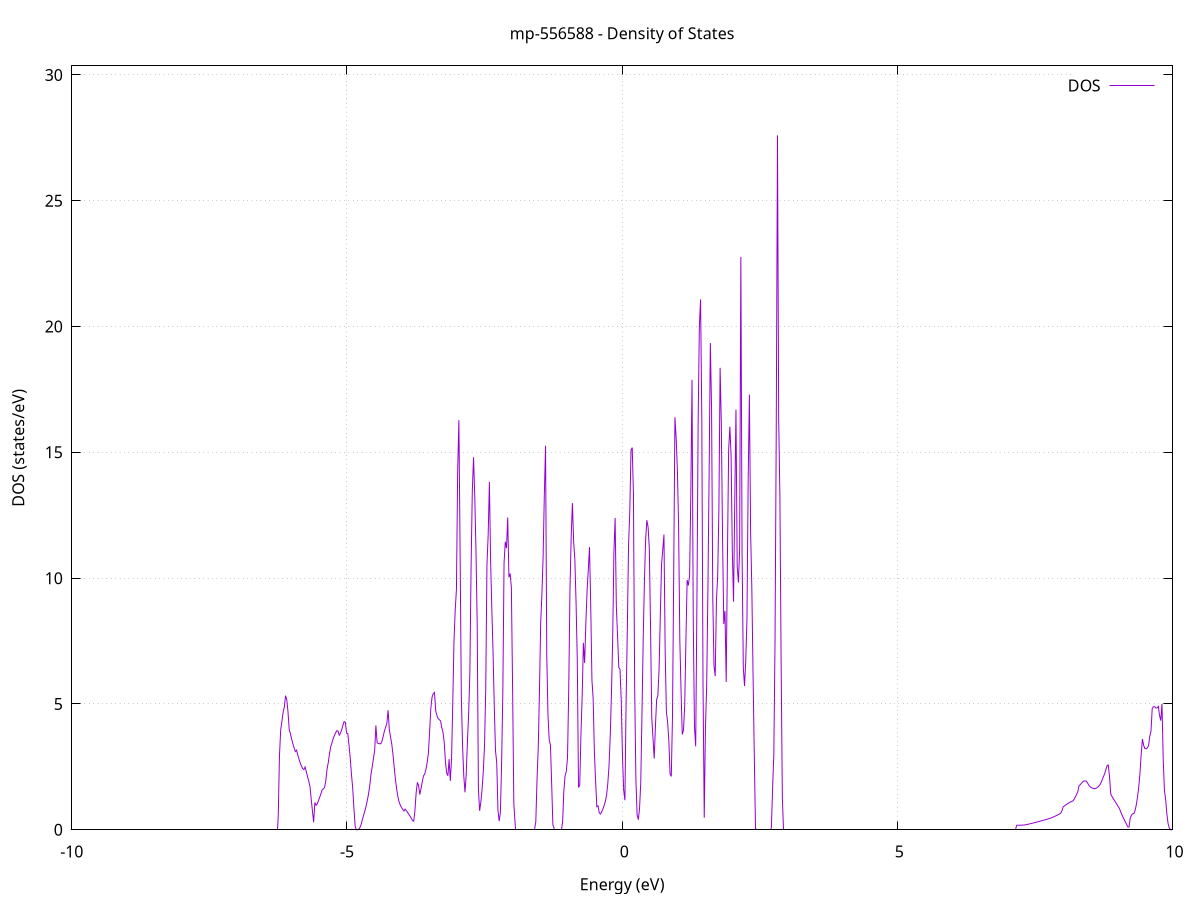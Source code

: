 set title 'mp-556588 - Density of States'
set xlabel 'Energy (eV)'
set ylabel 'DOS (states/eV)'
set grid
set xrange [-10:10]
set yrange [0:30.360]
set xzeroaxis lt -1
set terminal png size 800,600
set output 'mp-556588_dos_gnuplot.png'
plot '-' using 1:2 with lines title 'DOS'
-19.179600 0.000000
-19.157400 0.000000
-19.135200 0.000000
-19.113000 0.000000
-19.090900 0.000000
-19.068700 0.000000
-19.046500 0.000000
-19.024300 0.000000
-19.002100 0.000000
-18.980000 0.000000
-18.957800 0.000000
-18.935600 0.000000
-18.913400 0.000000
-18.891200 0.000000
-18.869100 0.000000
-18.846900 0.000000
-18.824700 0.000000
-18.802500 0.000000
-18.780400 0.000000
-18.758200 0.000000
-18.736000 0.000000
-18.713800 0.000000
-18.691600 0.000000
-18.669500 0.000000
-18.647300 0.000000
-18.625100 0.000000
-18.602900 0.000000
-18.580700 0.000000
-18.558600 0.000000
-18.536400 0.000000
-18.514200 0.000000
-18.492000 0.000000
-18.469800 0.000000
-18.447700 0.000000
-18.425500 0.000000
-18.403300 0.000000
-18.381100 0.000000
-18.358900 0.000000
-18.336800 0.000000
-18.314600 0.000000
-18.292400 0.000000
-18.270200 0.000000
-18.248000 0.000000
-18.225900 0.000000
-18.203700 0.000000
-18.181500 0.000000
-18.159300 0.000000
-18.137100 0.000000
-18.115000 0.000000
-18.092800 0.000000
-18.070600 0.000000
-18.048400 0.000000
-18.026300 0.000000
-18.004100 0.000000
-17.981900 0.000000
-17.959700 0.000000
-17.937500 0.000000
-17.915400 0.000000
-17.893200 0.000000
-17.871000 0.000000
-17.848800 0.000000
-17.826600 0.000000
-17.804500 0.000000
-17.782300 0.000000
-17.760100 0.000000
-17.737900 0.000000
-17.715700 0.000000
-17.693600 0.000000
-17.671400 0.000000
-17.649200 0.000000
-17.627000 0.000000
-17.604800 0.000000
-17.582700 0.000000
-17.560500 0.000000
-17.538300 0.000000
-17.516100 0.000000
-17.493900 0.000000
-17.471800 0.000000
-17.449600 0.000000
-17.427400 0.000000
-17.405200 0.000000
-17.383000 0.000000
-17.360900 0.000000
-17.338700 0.000000
-17.316500 0.000000
-17.294300 0.000000
-17.272200 0.000000
-17.250000 0.000000
-17.227800 0.000000
-17.205600 0.000000
-17.183400 0.000000
-17.161300 1.581600
-17.139100 0.832500
-17.116900 1.076700
-17.094700 1.339400
-17.072500 1.620900
-17.050400 1.921000
-17.028200 2.382000
-17.006000 2.554700
-16.983800 2.664500
-16.961600 2.747900
-16.939500 2.825200
-16.917300 2.864600
-16.895100 2.926200
-16.872900 2.972800
-16.850700 3.091900
-16.828600 3.808300
-16.806400 3.666200
-16.784200 3.740600
-16.762000 4.173800
-16.739800 3.198700
-16.717700 3.089200
-16.695500 3.175900
-16.673300 3.334500
-16.651100 3.246100
-16.628900 2.969400
-16.606800 3.043100
-16.584600 3.212300
-16.562400 2.555600
-16.540200 2.391700
-16.518100 2.294700
-16.495900 2.305200
-16.473700 2.099100
-16.451500 1.840600
-16.429300 1.704600
-16.407200 0.852600
-16.385000 0.133200
-16.362800 0.000000
-16.340600 0.000000
-16.318400 0.000000
-16.296300 0.000000
-16.274100 0.185900
-16.251900 2.579300
-16.229700 3.071900
-16.207500 2.913800
-16.185400 2.918700
-16.163200 4.138200
-16.141000 7.752400
-16.118800 7.512200
-16.096600 6.148200
-16.074500 5.530100
-16.052300 8.138600
-16.030100 7.809400
-16.007900 5.837500
-15.985700 4.574300
-15.963600 3.740800
-15.941400 3.203700
-15.919200 2.757300
-15.897000 2.377800
-15.874800 2.282700
-15.852700 2.379200
-15.830500 2.661400
-15.808300 3.149600
-15.786100 3.056400
-15.764000 4.105100
-15.741800 4.192700
-15.719600 4.155200
-15.697400 4.426500
-15.675200 4.718500
-15.653100 5.293800
-15.630900 4.956600
-15.608700 4.804900
-15.586500 5.310000
-15.564300 5.579000
-15.542200 5.624800
-15.520000 5.990400
-15.497800 6.271100
-15.475600 4.465000
-15.453400 3.735600
-15.431300 3.864200
-15.409100 4.218500
-15.386900 4.916400
-15.364700 5.738200
-15.342500 6.672300
-15.320400 7.864800
-15.298200 7.337900
-15.276000 8.416900
-15.253800 7.974900
-15.231600 8.600100
-15.209500 8.621900
-15.187300 9.798300
-15.165100 9.339800
-15.142900 4.477700
-15.120700 2.314700
-15.098600 1.600400
-15.076400 1.012800
-15.054200 0.540800
-15.032000 1.177100
-15.009900 2.775500
-14.987700 6.478200
-14.965500 21.027400
-14.943300 23.994000
-14.921100 19.798200
-14.899000 9.104300
-14.876800 2.794400
-14.854600 0.314000
-14.832400 0.000000
-14.810200 2.102000
-14.788100 7.630900
-14.765900 13.479900
-14.743700 13.878600
-14.721500 14.511200
-14.699300 15.700400
-14.677200 17.095300
-14.655000 7.381400
-14.632800 4.750700
-14.610600 16.975300
-14.588400 21.948400
-14.566300 14.818100
-14.544100 11.387100
-14.521900 8.458300
-14.499700 5.830500
-14.477500 4.386100
-14.455400 3.775700
-14.433200 7.345700
-14.411000 11.362600
-14.388800 15.697800
-14.366600 16.193000
-14.344500 15.023600
-14.322300 11.832500
-14.300100 9.714200
-14.277900 1.897200
-14.255800 0.000000
-14.233600 0.000000
-14.211400 0.000000
-14.189200 0.000000
-14.167000 0.000000
-14.144900 0.000000
-14.122700 0.000000
-14.100500 0.000000
-14.078300 0.000000
-14.056100 0.000000
-14.034000 0.000000
-14.011800 0.000000
-13.989600 0.000000
-13.967400 0.000000
-13.945200 0.000000
-13.923100 0.000000
-13.900900 0.000000
-13.878700 0.000000
-13.856500 0.000000
-13.834300 0.000000
-13.812200 0.000000
-13.790000 0.000000
-13.767800 0.000000
-13.745600 0.000000
-13.723400 0.000000
-13.701300 0.000000
-13.679100 0.000000
-13.656900 0.000000
-13.634700 0.000000
-13.612500 0.000000
-13.590400 0.000000
-13.568200 0.000000
-13.546000 0.000000
-13.523800 0.000000
-13.501700 0.000000
-13.479500 0.000000
-13.457300 0.000000
-13.435100 0.000000
-13.412900 0.000000
-13.390800 0.000000
-13.368600 0.000000
-13.346400 0.000000
-13.324200 0.000000
-13.302000 0.000000
-13.279900 0.000000
-13.257700 0.000000
-13.235500 0.000000
-13.213300 0.000000
-13.191100 0.000000
-13.169000 0.000000
-13.146800 0.000000
-13.124600 0.000000
-13.102400 0.000000
-13.080200 0.000000
-13.058100 0.000000
-13.035900 0.000000
-13.013700 0.000000
-12.991500 0.000000
-12.969300 0.000000
-12.947200 0.000000
-12.925000 0.000000
-12.902800 0.000000
-12.880600 0.000000
-12.858400 0.000000
-12.836300 0.000000
-12.814100 0.000000
-12.791900 0.000000
-12.769700 0.000000
-12.747600 0.000000
-12.725400 0.000000
-12.703200 0.000000
-12.681000 0.000000
-12.658800 0.000000
-12.636700 0.000000
-12.614500 0.000000
-12.592300 0.000000
-12.570100 0.000000
-12.547900 0.000000
-12.525800 0.000000
-12.503600 0.000000
-12.481400 0.000000
-12.459200 0.000000
-12.437000 0.000000
-12.414900 0.000000
-12.392700 0.000000
-12.370500 0.000000
-12.348300 0.000000
-12.326100 0.000000
-12.304000 0.000000
-12.281800 0.000000
-12.259600 0.000000
-12.237400 0.000000
-12.215200 0.000000
-12.193100 0.000000
-12.170900 0.000000
-12.148700 0.000000
-12.126500 0.000000
-12.104400 0.000000
-12.082200 0.000000
-12.060000 0.000000
-12.037800 0.000000
-12.015600 0.000000
-11.993500 0.000000
-11.971300 0.000000
-11.949100 0.000000
-11.926900 0.000000
-11.904700 0.000000
-11.882600 0.000000
-11.860400 0.000000
-11.838200 0.000000
-11.816000 0.000000
-11.793800 0.000000
-11.771700 0.000000
-11.749500 0.000000
-11.727300 0.000000
-11.705100 0.000000
-11.682900 0.000000
-11.660800 0.000000
-11.638600 0.000000
-11.616400 0.000000
-11.594200 0.000000
-11.572000 0.000000
-11.549900 0.000000
-11.527700 0.000000
-11.505500 0.000000
-11.483300 0.000000
-11.461100 0.000000
-11.439000 0.000000
-11.416800 0.000000
-11.394600 0.000000
-11.372400 0.000000
-11.350300 0.000000
-11.328100 0.000000
-11.305900 0.000000
-11.283700 0.000000
-11.261500 0.000000
-11.239400 0.000000
-11.217200 0.000000
-11.195000 0.000000
-11.172800 0.000000
-11.150600 0.000000
-11.128500 0.000000
-11.106300 0.000000
-11.084100 0.000000
-11.061900 0.000000
-11.039700 0.000000
-11.017600 0.000000
-10.995400 0.000000
-10.973200 0.000000
-10.951000 0.000000
-10.928800 0.000000
-10.906700 0.000000
-10.884500 0.000000
-10.862300 0.000000
-10.840100 0.000000
-10.817900 0.000000
-10.795800 0.000000
-10.773600 0.000000
-10.751400 0.000000
-10.729200 0.000000
-10.707000 0.000000
-10.684900 0.000000
-10.662700 0.000000
-10.640500 0.000000
-10.618300 0.000000
-10.596200 0.000000
-10.574000 0.000000
-10.551800 0.000000
-10.529600 0.000000
-10.507400 0.000000
-10.485300 0.000000
-10.463100 0.000000
-10.440900 0.000000
-10.418700 0.000000
-10.396500 0.000000
-10.374400 0.000000
-10.352200 0.000000
-10.330000 0.000000
-10.307800 0.000000
-10.285600 0.000000
-10.263500 0.000000
-10.241300 0.000000
-10.219100 0.000000
-10.196900 0.000000
-10.174700 0.000000
-10.152600 0.000000
-10.130400 0.000000
-10.108200 0.000000
-10.086000 0.000000
-10.063800 0.000000
-10.041700 0.000000
-10.019500 0.000000
-9.997300 0.000000
-9.975100 0.000000
-9.952900 0.000000
-9.930800 0.000000
-9.908600 0.000000
-9.886400 0.000000
-9.864200 0.000000
-9.842100 0.000000
-9.819900 0.000000
-9.797700 0.000000
-9.775500 0.000000
-9.753300 0.000000
-9.731200 0.000000
-9.709000 0.000000
-9.686800 0.000000
-9.664600 0.000000
-9.642400 0.000000
-9.620300 0.000000
-9.598100 0.000000
-9.575900 0.000000
-9.553700 0.000000
-9.531500 0.000000
-9.509400 0.000000
-9.487200 0.000000
-9.465000 0.000000
-9.442800 0.000000
-9.420600 0.000000
-9.398500 0.000000
-9.376300 0.000000
-9.354100 0.000000
-9.331900 0.000000
-9.309700 0.000000
-9.287600 0.000000
-9.265400 0.000000
-9.243200 0.000000
-9.221000 0.000000
-9.198800 0.000000
-9.176700 0.000000
-9.154500 0.000000
-9.132300 0.000000
-9.110100 0.000000
-9.088000 0.000000
-9.065800 0.000000
-9.043600 0.000000
-9.021400 0.000000
-8.999200 0.000000
-8.977100 0.000000
-8.954900 0.000000
-8.932700 0.000000
-8.910500 0.000000
-8.888300 0.000000
-8.866200 0.000000
-8.844000 0.000000
-8.821800 0.000000
-8.799600 0.000000
-8.777400 0.000000
-8.755300 0.000000
-8.733100 0.000000
-8.710900 0.000000
-8.688700 0.000000
-8.666500 0.000000
-8.644400 0.000000
-8.622200 0.000000
-8.600000 0.000000
-8.577800 0.000000
-8.555600 0.000000
-8.533500 0.000000
-8.511300 0.000000
-8.489100 0.000000
-8.466900 0.000000
-8.444700 0.000000
-8.422600 0.000000
-8.400400 0.000000
-8.378200 0.000000
-8.356000 0.000000
-8.333900 0.000000
-8.311700 0.000000
-8.289500 0.000000
-8.267300 0.000000
-8.245100 0.000000
-8.223000 0.000000
-8.200800 0.000000
-8.178600 0.000000
-8.156400 0.000000
-8.134200 0.000000
-8.112100 0.000000
-8.089900 0.000000
-8.067700 0.000000
-8.045500 0.000000
-8.023300 0.000000
-8.001200 0.000000
-7.979000 0.000000
-7.956800 0.000000
-7.934600 0.000000
-7.912400 0.000000
-7.890300 0.000000
-7.868100 0.000000
-7.845900 0.000000
-7.823700 0.000000
-7.801500 0.000000
-7.779400 0.000000
-7.757200 0.000000
-7.735000 0.000000
-7.712800 0.000000
-7.690600 0.000000
-7.668500 0.000000
-7.646300 0.000000
-7.624100 0.000000
-7.601900 0.000000
-7.579800 0.000000
-7.557600 0.000000
-7.535400 0.000000
-7.513200 0.000000
-7.491000 0.000000
-7.468900 0.000000
-7.446700 0.000000
-7.424500 0.000000
-7.402300 0.000000
-7.380100 0.000000
-7.358000 0.000000
-7.335800 0.000000
-7.313600 0.000000
-7.291400 0.000000
-7.269200 0.000000
-7.247100 0.000000
-7.224900 0.000000
-7.202700 0.000000
-7.180500 0.000000
-7.158300 0.000000
-7.136200 0.000000
-7.114000 0.000000
-7.091800 0.000000
-7.069600 0.000000
-7.047400 0.000000
-7.025300 0.000000
-7.003100 0.000000
-6.980900 0.000000
-6.958700 0.000000
-6.936500 0.000000
-6.914400 0.000000
-6.892200 0.000000
-6.870000 0.000000
-6.847800 0.000000
-6.825700 0.000000
-6.803500 0.000000
-6.781300 0.000000
-6.759100 0.000000
-6.736900 0.000000
-6.714800 0.000000
-6.692600 0.000000
-6.670400 0.000000
-6.648200 0.000000
-6.626000 0.000000
-6.603900 0.000000
-6.581700 0.000000
-6.559500 0.000000
-6.537300 0.000000
-6.515100 0.000000
-6.493000 0.000000
-6.470800 0.000000
-6.448600 0.000000
-6.426400 0.000000
-6.404200 0.000000
-6.382100 0.000000
-6.359900 0.000000
-6.337700 0.000000
-6.315500 0.000000
-6.293300 0.000000
-6.271200 0.000000
-6.249000 0.531700
-6.226800 2.926600
-6.204600 3.960700
-6.182400 4.299900
-6.160300 4.668700
-6.138100 4.884700
-6.115900 5.331100
-6.093700 5.164600
-6.071600 4.694300
-6.049400 3.985800
-6.027200 3.817800
-6.005000 3.599400
-5.982800 3.420000
-5.960700 3.259600
-5.938500 3.108100
-5.916300 3.164700
-5.894100 2.978400
-5.871900 2.808200
-5.849800 2.657800
-5.827600 2.531900
-5.805400 2.434600
-5.783200 2.394300
-5.761000 2.497800
-5.738900 2.304700
-5.716700 2.115400
-5.694500 1.939300
-5.672300 1.721000
-5.650100 1.223800
-5.628000 0.756800
-5.605800 0.300000
-5.583600 1.082800
-5.561400 0.973200
-5.539200 1.037200
-5.517100 1.169800
-5.494900 1.297200
-5.472700 1.433800
-5.450500 1.589000
-5.428300 1.625200
-5.406200 1.687500
-5.384000 1.964500
-5.361800 2.417800
-5.339600 2.668200
-5.317500 3.018600
-5.295300 3.302900
-5.273100 3.449800
-5.250900 3.625500
-5.228700 3.735300
-5.206600 3.853700
-5.184400 3.939000
-5.162200 3.923700
-5.140000 3.759500
-5.117800 3.838700
-5.095700 3.984400
-5.073500 4.150900
-5.051300 4.301300
-5.029100 4.267000
-5.006900 3.839200
-4.984800 3.819000
-4.962600 3.359100
-4.940400 2.846800
-4.918200 2.195300
-4.896000 1.660600
-4.873900 0.859200
-4.851700 0.149400
-4.829500 0.000000
-4.807300 0.001300
-4.785100 0.029500
-4.763000 0.095100
-4.740800 0.217000
-4.718600 0.427300
-4.696400 0.585200
-4.674200 0.753400
-4.652100 0.944800
-4.629900 1.169700
-4.607700 1.425900
-4.585500 1.768200
-4.563400 2.207800
-4.541200 2.502000
-4.519000 2.845400
-4.496800 3.143600
-4.474600 4.147000
-4.452500 3.464500
-4.430300 3.426000
-4.408100 3.420300
-4.385900 3.419600
-4.363700 3.519400
-4.341600 3.710400
-4.319400 3.926200
-4.297200 4.079500
-4.275000 4.229300
-4.252800 4.754200
-4.230700 3.987300
-4.208500 3.691700
-4.186300 3.412800
-4.164100 2.994600
-4.141900 2.488700
-4.119800 2.009600
-4.097600 1.624800
-4.075400 1.320200
-4.053200 1.104000
-4.031000 0.982900
-4.008900 0.886500
-3.986700 0.809400
-3.964500 0.746400
-3.942300 0.819300
-3.920100 0.759200
-3.898000 0.689300
-3.875800 0.616200
-3.853600 0.540100
-3.831400 0.460900
-3.809300 0.370400
-3.787100 0.340500
-3.764900 0.772500
-3.742700 1.475700
-3.720500 1.883300
-3.698400 1.760400
-3.676200 1.399500
-3.654000 1.640200
-3.631800 1.906600
-3.609600 2.142200
-3.587500 2.213000
-3.565300 2.404200
-3.543100 2.673100
-3.520900 3.029900
-3.498700 3.876900
-3.476600 4.814800
-3.454400 5.269500
-3.432200 5.409500
-3.410000 5.456200
-3.387800 4.737700
-3.365700 4.538400
-3.343500 4.418900
-3.321300 4.375900
-3.299100 4.325500
-3.276900 4.052900
-3.254800 3.868000
-3.232600 3.466200
-3.210400 2.693000
-3.188200 2.252500
-3.166000 2.148500
-3.143900 2.808300
-3.121700 1.943300
-3.099500 2.826000
-3.077300 5.077400
-3.055200 7.529200
-3.033000 8.736800
-3.010800 9.554200
-2.988600 14.251000
-2.966400 16.279800
-2.944300 10.999000
-2.922100 5.323300
-2.899900 3.350500
-2.877700 2.149700
-2.855500 1.488500
-2.833400 2.208500
-2.811200 3.492700
-2.789000 4.625500
-2.766800 6.237300
-2.744600 10.476500
-2.722500 13.458300
-2.700300 14.803600
-2.678100 13.270700
-2.655900 11.102000
-2.633700 8.180800
-2.611600 1.595700
-2.589400 0.753400
-2.567200 1.103900
-2.545000 1.605900
-2.522800 2.325500
-2.500700 3.343300
-2.478500 5.610300
-2.456300 10.536200
-2.434100 11.738400
-2.411900 13.824200
-2.389800 10.632000
-2.367600 8.747900
-2.345400 7.035300
-2.323200 4.890100
-2.301100 3.146200
-2.278900 2.672000
-2.256700 0.782700
-2.234500 0.340800
-2.212300 0.687000
-2.190200 2.634200
-2.168000 5.477100
-2.145800 10.599000
-2.123600 11.445000
-2.101400 11.194600
-2.079300 12.408600
-2.057100 10.034900
-2.034900 10.185400
-2.012700 9.628900
-1.990500 5.618700
-1.968400 1.048300
-1.946200 0.000000
-1.924000 0.000000
-1.901800 0.000000
-1.879600 0.000000
-1.857500 0.000000
-1.835300 0.000000
-1.813100 0.000000
-1.790900 0.000000
-1.768700 0.000000
-1.746600 0.000000
-1.724400 0.000000
-1.702200 0.000000
-1.680000 0.000000
-1.657800 0.000000
-1.635700 0.000000
-1.613500 0.000000
-1.591300 0.000000
-1.569100 0.305600
-1.547000 1.964800
-1.524800 3.236400
-1.502600 5.470100
-1.480400 8.203700
-1.458200 9.346900
-1.436100 10.838900
-1.413900 13.315400
-1.391700 15.261900
-1.369500 6.923800
-1.347300 4.525900
-1.325200 3.588200
-1.303000 3.371900
-1.280800 1.846300
-1.258600 0.195200
-1.236400 0.000000
-1.214300 0.000000
-1.192100 0.000000
-1.169900 0.000000
-1.147700 0.000000
-1.125500 0.000000
-1.103400 0.000000
-1.081200 0.331200
-1.059000 1.554700
-1.036800 2.138300
-1.014600 2.317100
-0.992500 2.878500
-0.970300 5.614100
-0.948100 9.515600
-0.925900 11.655500
-0.903700 12.984800
-0.881600 11.468700
-0.859400 10.741200
-0.837200 9.025800
-0.815000 6.726500
-0.792900 1.680900
-0.770700 1.766000
-0.748500 3.782900
-0.726300 5.300000
-0.704100 7.429200
-0.682000 6.632700
-0.659800 8.164600
-0.637600 9.483500
-0.615400 10.322300
-0.593200 11.234500
-0.571100 8.934800
-0.548900 5.946200
-0.526700 5.207500
-0.504500 3.091800
-0.482300 1.935600
-0.460200 0.917600
-0.438000 0.948900
-0.415800 0.673400
-0.393600 0.627500
-0.371400 0.714800
-0.349300 0.827500
-0.327100 0.964200
-0.304900 1.126300
-0.282700 1.383500
-0.260500 1.838800
-0.238400 2.539200
-0.216200 3.738500
-0.194000 5.429200
-0.171800 7.610500
-0.149600 11.030800
-0.127500 12.395900
-0.105300 8.876900
-0.083100 7.706300
-0.060900 6.455300
-0.038800 6.379400
-0.016600 5.156000
0.005600 2.942600
0.027800 1.574500
0.050000 1.175400
0.072100 5.087200
0.094300 7.956500
0.116500 11.337000
0.138700 12.615400
0.160900 15.095900
0.183000 15.187300
0.205200 13.351900
0.227400 5.663300
0.249600 2.017100
0.271800 0.603500
0.293900 0.400200
0.316100 0.842100
0.338300 1.876100
0.360500 4.643800
0.382700 7.569500
0.404800 9.885100
0.427000 11.542500
0.449200 12.304300
0.471400 12.032300
0.493600 11.191200
0.515700 8.096200
0.537900 4.476700
0.560100 3.663800
0.582300 2.829300
0.604500 4.098000
0.626600 5.173500
0.648800 5.331400
0.671000 6.376500
0.693200 8.481200
0.715300 10.524900
0.737500 11.120600
0.759700 11.733200
0.781900 7.088000
0.804100 4.669600
0.826200 4.285700
0.848400 3.547000
0.870600 2.223200
0.892800 2.121600
0.915000 4.519400
0.937100 10.227000
0.959300 16.394100
0.981500 15.571800
1.003700 14.312300
1.025900 12.049800
1.048000 7.535000
1.070200 5.531400
1.092400 3.787100
1.114600 3.957100
1.136800 4.944300
1.158900 7.525100
1.181100 9.928700
1.203300 9.711900
1.225500 10.096600
1.247700 13.348100
1.269800 17.885600
1.292000 8.344500
1.314200 4.087600
1.336400 3.317500
1.358600 9.050800
1.380700 16.163300
1.402900 19.994500
1.425100 21.077700
1.447300 16.369000
1.469400 5.809000
1.491600 0.478500
1.513800 4.067700
1.536000 5.724900
1.558200 9.515900
1.580300 14.111000
1.602500 19.345600
1.624700 16.778900
1.646900 9.172400
1.669100 6.523400
1.691200 6.106100
1.713400 9.120000
1.735600 10.069400
1.757800 12.739500
1.780000 18.360000
1.802100 16.163900
1.824300 11.620400
1.846500 8.179800
1.868700 8.699300
1.890900 5.873700
1.913000 10.822000
1.935200 15.095900
1.957400 16.023300
1.979600 14.859300
2.001800 11.103500
2.023900 9.066900
2.046100 13.018700
2.068300 16.699200
2.090500 10.479900
2.112700 9.825500
2.134800 11.142600
2.157000 22.768800
2.179200 11.003700
2.201400 6.448000
2.223500 5.711900
2.245700 6.713300
2.267900 8.380200
2.290100 13.931700
2.312300 17.295500
2.334400 11.839700
2.356600 9.567700
2.378800 6.136900
2.401000 3.002000
2.423200 0.044000
2.445300 0.000000
2.467500 0.000000
2.489700 0.000000
2.511900 0.000000
2.534100 0.000000
2.556200 0.000000
2.578400 0.000000
2.600600 0.000000
2.622800 0.000000
2.645000 0.000000
2.667100 0.000000
2.689300 0.000000
2.711500 0.080800
2.733700 1.646100
2.755900 2.983700
2.778000 7.476100
2.800200 15.893100
2.822400 27.599900
2.844600 16.294500
2.866800 13.189600
2.888900 6.554900
2.911100 1.252500
2.933300 0.000000
2.955500 0.000000
2.977600 0.000000
2.999800 0.000000
3.022000 0.000000
3.044200 0.000000
3.066400 0.000000
3.088500 0.000000
3.110700 0.000000
3.132900 0.000000
3.155100 0.000000
3.177300 0.000000
3.199400 0.000000
3.221600 0.000000
3.243800 0.000000
3.266000 0.000000
3.288200 0.000000
3.310300 0.000000
3.332500 0.000000
3.354700 0.000000
3.376900 0.000000
3.399100 0.000000
3.421200 0.000000
3.443400 0.000000
3.465600 0.000000
3.487800 0.000000
3.510000 0.000000
3.532100 0.000000
3.554300 0.000000
3.576500 0.000000
3.598700 0.000000
3.620900 0.000000
3.643000 0.000000
3.665200 0.000000
3.687400 0.000000
3.709600 0.000000
3.731700 0.000000
3.753900 0.000000
3.776100 0.000000
3.798300 0.000000
3.820500 0.000000
3.842600 0.000000
3.864800 0.000000
3.887000 0.000000
3.909200 0.000000
3.931400 0.000000
3.953500 0.000000
3.975700 0.000000
3.997900 0.000000
4.020100 0.000000
4.042300 0.000000
4.064400 0.000000
4.086600 0.000000
4.108800 0.000000
4.131000 0.000000
4.153200 0.000000
4.175300 0.000000
4.197500 0.000000
4.219700 0.000000
4.241900 0.000000
4.264100 0.000000
4.286200 0.000000
4.308400 0.000000
4.330600 0.000000
4.352800 0.000000
4.375000 0.000000
4.397100 0.000000
4.419300 0.000000
4.441500 0.000000
4.463700 0.000000
4.485800 0.000000
4.508000 0.000000
4.530200 0.000000
4.552400 0.000000
4.574600 0.000000
4.596700 0.000000
4.618900 0.000000
4.641100 0.000000
4.663300 0.000000
4.685500 0.000000
4.707600 0.000000
4.729800 0.000000
4.752000 0.000000
4.774200 0.000000
4.796400 0.000000
4.818500 0.000000
4.840700 0.000000
4.862900 0.000000
4.885100 0.000000
4.907300 0.000000
4.929400 0.000000
4.951600 0.000000
4.973800 0.000000
4.996000 0.000000
5.018200 0.000000
5.040300 0.000000
5.062500 0.000000
5.084700 0.000000
5.106900 0.000000
5.129100 0.000000
5.151200 0.000000
5.173400 0.000000
5.195600 0.000000
5.217800 0.000000
5.239900 0.000000
5.262100 0.000000
5.284300 0.000000
5.306500 0.000000
5.328700 0.000000
5.350800 0.000000
5.373000 0.000000
5.395200 0.000000
5.417400 0.000000
5.439600 0.000000
5.461700 0.000000
5.483900 0.000000
5.506100 0.000000
5.528300 0.000000
5.550500 0.000000
5.572600 0.000000
5.594800 0.000000
5.617000 0.000000
5.639200 0.000000
5.661400 0.000000
5.683500 0.000000
5.705700 0.000000
5.727900 0.000000
5.750100 0.000000
5.772300 0.000000
5.794400 0.000000
5.816600 0.000000
5.838800 0.000000
5.861000 0.000000
5.883200 0.000000
5.905300 0.000000
5.927500 0.000000
5.949700 0.000000
5.971900 0.000000
5.994000 0.000000
6.016200 0.000000
6.038400 0.000000
6.060600 0.000000
6.082800 0.000000
6.104900 0.000000
6.127100 0.000000
6.149300 0.000000
6.171500 0.000000
6.193700 0.000000
6.215800 0.000000
6.238000 0.000000
6.260200 0.000000
6.282400 0.000000
6.304600 0.000000
6.326700 0.000000
6.348900 0.000000
6.371100 0.000000
6.393300 0.000000
6.415500 0.000000
6.437600 0.000000
6.459800 0.000000
6.482000 0.000000
6.504200 0.000000
6.526400 0.000000
6.548500 0.000000
6.570700 0.000000
6.592900 0.000000
6.615100 0.000000
6.637300 0.000000
6.659400 0.000000
6.681600 0.000000
6.703800 0.000000
6.726000 0.000000
6.748100 0.000000
6.770300 0.000000
6.792500 0.000000
6.814700 0.000000
6.836900 0.000000
6.859000 0.000000
6.881200 0.000000
6.903400 0.000000
6.925600 0.000000
6.947800 0.000000
6.969900 0.000000
6.992100 0.000000
7.014300 0.000000
7.036500 0.000000
7.058700 0.000000
7.080800 0.000000
7.103000 0.000000
7.125200 0.000000
7.147400 0.000000
7.169600 0.178600
7.191700 0.179600
7.213900 0.181000
7.236100 0.182600
7.258300 0.184600
7.280500 0.186900
7.302600 0.189400
7.324800 0.195100
7.347000 0.205500
7.369200 0.216600
7.391400 0.227900
7.413500 0.239400
7.435700 0.251000
7.457900 0.262900
7.480100 0.275000
7.502200 0.287300
7.524400 0.299800
7.546600 0.312400
7.568800 0.325300
7.591000 0.338400
7.613100 0.351700
7.635300 0.365100
7.657500 0.378800
7.679700 0.392300
7.701900 0.406100
7.724000 0.420500
7.746200 0.435400
7.768400 0.451300
7.790600 0.468500
7.812800 0.487000
7.834900 0.507700
7.857100 0.529800
7.879300 0.552800
7.901500 0.576900
7.923700 0.602000
7.945800 0.628000
7.968000 0.655000
7.990200 0.752700
8.012400 0.907100
8.034600 0.944300
8.056700 0.980400
8.078900 1.015200
8.101100 1.048100
8.123300 1.077100
8.145500 1.102600
8.167600 1.124300
8.189800 1.146300
8.212000 1.211200
8.234200 1.303000
8.256300 1.402800
8.278500 1.502600
8.300700 1.735500
8.322900 1.794100
8.345100 1.844900
8.367200 1.902300
8.389400 1.942300
8.411600 1.934600
8.433800 1.937800
8.456000 1.861800
8.478100 1.780300
8.500300 1.710600
8.522500 1.677900
8.544700 1.657100
8.566900 1.642600
8.589000 1.634600
8.611200 1.646200
8.633400 1.681600
8.655600 1.722300
8.677800 1.777300
8.699900 1.864100
8.722100 1.982000
8.744300 2.109900
8.766500 2.222200
8.788700 2.381500
8.810800 2.548200
8.833000 2.574700
8.855200 2.128700
8.877400 1.429100
8.899500 1.329700
8.921700 1.247600
8.943900 1.170200
8.966100 1.093400
8.988300 1.011200
9.010400 0.932900
9.032600 0.859000
9.054800 0.739700
9.077000 0.612700
9.099200 0.509900
9.121300 0.412400
9.143500 0.313400
9.165700 0.214600
9.187900 0.116000
9.210100 0.108600
9.232200 0.462100
9.254400 0.580000
9.276600 0.636700
9.298800 0.644600
9.321000 0.772600
9.343100 1.004600
9.365300 1.317700
9.387500 1.712000
9.409700 2.273600
9.431900 3.028200
9.454000 3.608500
9.476200 3.350000
9.498400 3.227300
9.520600 3.218100
9.542800 3.257700
9.564900 3.340500
9.587100 3.717700
9.609300 3.918900
9.631500 4.816800
9.653600 4.892700
9.675800 4.891400
9.698000 4.838700
9.720200 4.845100
9.742400 4.904700
9.764500 4.547600
9.786700 4.340400
9.808900 5.002300
9.831100 2.804000
9.853300 1.577100
9.875400 1.209800
9.897600 0.634300
9.919800 0.245100
9.942000 0.070300
9.964200 0.001200
9.986300 0.000000
10.008500 0.001100
10.030700 0.009600
10.052900 0.026500
10.075100 0.051700
10.097200 0.085300
10.119400 0.127300
10.141600 0.177500
10.163800 0.347000
10.186000 0.485000
10.208100 0.624200
10.230300 0.805000
10.252500 1.027600
10.274700 1.319000
10.296900 1.703900
10.319000 2.099800
10.341200 2.500100
10.363400 2.895500
10.385600 3.260400
10.407700 3.522200
10.429900 3.756600
10.452100 4.102100
10.474300 4.768700
10.496500 6.061700
10.518600 5.702000
10.540800 5.393000
10.563000 5.435400
10.585200 5.595400
10.607400 5.766100
10.629500 5.839200
10.651700 5.405200
10.673900 3.058000
10.696100 2.302700
10.718300 1.794200
10.740400 1.390200
10.762600 0.942200
10.784800 0.682500
10.807000 0.511900
10.829200 0.408100
10.851300 0.370200
10.873500 0.414400
10.895700 0.534600
10.917900 0.701000
10.940100 0.980200
10.962200 1.151700
10.984400 1.363200
11.006600 1.617100
11.028800 1.963600
11.051000 2.429200
11.073100 3.018900
11.095300 4.456900
11.117500 9.087400
11.139700 11.175800
11.161800 10.437000
11.184000 9.654100
11.206200 8.548400
11.228400 7.435800
11.250600 6.149000
11.272700 4.471200
11.294900 3.010900
11.317100 2.771800
11.339300 2.828100
11.361500 3.035300
11.383600 3.554000
11.405800 2.877500
11.428000 2.991000
11.450200 3.179100
11.472400 3.431300
11.494500 4.475500
11.516700 4.412500
11.538900 4.537600
11.561100 5.024700
11.583300 5.165100
11.605400 4.561800
11.627600 4.255800
11.649800 4.345700
11.672000 4.462400
11.694200 4.781700
11.716300 5.323800
11.738500 5.623900
11.760700 5.862200
11.782900 6.117700
11.805100 6.156900
11.827200 6.258500
11.849400 6.381800
11.871600 6.475400
11.893800 6.704400
11.915900 6.508600
11.938100 6.016400
11.960300 5.601200
11.982500 5.240900
12.004700 5.083600
12.026800 4.916000
12.049000 4.819300
12.071200 4.631900
12.093400 4.442900
12.115600 4.771500
12.137700 5.303900
12.159900 6.160900
12.182100 5.623100
12.204300 5.097400
12.226500 5.423300
12.248600 5.702000
12.270800 5.881400
12.293000 8.033300
12.315200 8.758600
12.337400 8.376900
12.359500 7.347800
12.381700 6.089100
12.403900 5.939100
12.426100 5.655600
12.448300 5.287600
12.470400 4.723700
12.492600 4.767200
12.514800 4.875500
12.537000 5.041600
12.559200 5.165100
12.581300 5.391800
12.603500 5.871200
12.625700 7.381600
12.647900 7.640600
12.670000 7.542500
12.692200 6.687200
12.714400 4.758900
12.736600 3.588800
12.758800 2.775400
12.780900 3.113300
12.803100 3.575000
12.825300 3.321200
12.847500 3.425500
12.869700 3.766500
12.891800 4.565000
12.914000 6.903500
12.936200 9.023500
12.958400 10.058700
12.980600 9.409000
13.002700 8.314500
13.024900 6.884900
13.047100 4.697800
13.069300 3.571300
13.091500 2.986900
13.113600 2.615000
13.135800 2.343400
13.158000 2.421600
13.180200 3.274000
13.202400 4.510100
13.224500 5.032400
13.246700 5.521300
13.268900 6.133600
13.291100 6.777000
13.313300 6.811700
13.335400 6.760900
13.357600 6.398700
13.379800 6.257900
13.402000 5.476200
13.424100 5.081500
13.446300 4.664900
13.468500 4.664500
13.490700 4.928300
13.512900 6.079600
13.535000 5.687800
13.557200 5.855600
13.579400 6.050500
13.601600 6.414600
13.623800 6.038500
13.645900 5.917100
13.668100 6.110900
13.690300 5.697000
13.712500 5.101100
13.734700 5.209500
13.756800 4.913100
13.779000 4.427300
13.801200 5.046600
13.823400 5.776900
13.845600 5.605700
13.867700 5.787100
13.889900 4.622900
13.912100 4.340800
13.934300 4.206500
13.956500 4.278700
13.978600 4.415100
14.000800 4.390400
14.023000 4.298800
14.045200 4.294000
14.067400 4.474800
14.089500 4.378800
14.111700 4.902500
14.133900 5.139000
14.156100 5.460100
14.178200 5.861700
14.200400 6.404600
14.222600 6.215900
14.244800 6.036300
14.267000 6.019300
14.289100 6.068400
14.311300 6.223800
14.333500 5.798500
14.355700 5.675400
14.377900 5.593500
14.400000 5.239000
14.422200 5.099000
14.444400 5.155700
14.466600 5.181200
14.488800 5.061500
14.510900 4.972800
14.533100 4.853200
14.555300 4.733600
14.577500 4.768100
14.599700 4.716700
14.621800 4.615300
14.644000 4.507400
14.666200 4.488300
14.688400 4.711700
14.710600 5.090200
14.732700 5.631800
14.754900 5.461300
14.777100 4.776300
14.799300 4.539200
14.821500 4.393700
14.843600 4.391900
14.865800 4.468900
14.888000 5.229100
14.910200 3.684100
14.932300 3.825200
14.954500 4.091200
14.976700 4.228400
14.998900 4.164500
15.021100 4.072800
15.043200 4.142400
15.065400 4.167700
15.087600 4.088200
15.109800 4.845500
15.132000 3.709400
15.154100 2.992700
15.176300 2.423600
15.198500 2.243700
15.220700 3.180900
15.242900 5.945900
15.265000 4.829400
15.287200 4.220200
15.309400 4.170400
15.331600 4.077800
15.353800 4.298100
15.375900 4.722800
15.398100 5.022900
15.420300 5.707500
15.442500 7.002000
15.464700 7.761700
15.486800 6.691500
15.509000 5.835400
15.531200 4.431400
15.553400 2.994100
15.575600 3.125700
15.597700 3.505900
15.619900 3.547000
15.642100 3.477300
15.664300 4.662400
15.686400 2.821400
15.708600 2.071500
15.730800 2.271000
15.753000 2.643300
15.775200 3.345900
15.797300 2.691400
15.819500 2.703900
15.841700 2.779500
15.863900 3.240400
15.886100 3.540400
15.908200 3.990100
15.930400 4.668200
15.952600 5.369100
15.974800 5.925800
15.997000 6.530900
16.019100 6.435800
16.041300 6.288700
16.063500 6.017400
16.085700 5.488100
16.107900 5.317600
16.130000 5.397000
16.152200 5.532200
16.174400 5.709500
16.196600 6.288000
16.218800 6.704600
16.240900 6.096600
16.263100 5.385800
16.285300 5.040200
16.307500 4.889000
16.329700 4.870100
16.351800 4.995400
16.374000 5.177100
16.396200 5.474200
16.418400 5.911500
16.440500 6.207100
16.462700 6.372900
16.484900 6.611800
16.507100 6.537800
16.529300 6.048900
16.551400 5.135700
16.573600 4.893100
16.595800 4.437200
16.618000 4.625500
16.640200 5.531700
16.662300 5.905200
16.684500 6.612500
16.706700 6.440400
16.728900 5.551500
16.751100 4.812600
16.773200 4.134100
16.795400 3.537300
16.817600 2.562800
16.839800 2.279300
16.862000 1.873200
16.884100 1.053100
16.906300 0.336900
16.928500 0.140100
16.950700 0.022800
16.972900 0.000000
16.995000 0.000000
17.017200 0.000000
17.039400 0.000000
17.061600 0.002300
17.083800 0.672100
17.105900 0.763000
17.128100 1.135400
17.150300 1.662800
17.172500 2.637000
17.194600 3.971000
17.216800 5.506300
17.239000 7.032800
17.261200 7.907000
17.283400 8.544600
17.305500 8.623600
17.327700 8.853800
17.349900 8.517300
17.372100 7.221900
17.394300 4.976700
17.416400 3.589600
17.438600 2.569900
17.460800 1.827900
17.483000 1.482900
17.505200 1.314200
17.527300 1.171200
17.549500 1.124000
17.571700 1.181800
17.593900 1.337800
17.616100 1.898700
17.638200 2.384700
17.660400 3.791700
17.682600 7.191500
17.704800 10.127400
17.727000 10.216500
17.749100 9.799000
17.771300 8.964700
17.793500 7.651800
17.815700 7.140000
17.837900 6.991000
17.860000 5.202100
17.882200 3.953100
17.904400 4.243600
17.926600 4.243200
17.948700 4.755700
17.970900 5.181900
17.993100 5.814800
18.015300 6.340900
18.037500 6.651000
18.059600 6.834600
18.081800 7.742700
18.104000 6.778100
18.126200 6.160900
18.148400 5.832200
18.170500 5.371000
18.192700 4.489200
18.214900 3.882400
18.237100 3.182700
18.259300 2.326900
18.281400 1.988700
18.303600 1.733300
18.325800 1.203700
18.348000 2.393500
18.370200 4.823300
18.392300 7.155300
18.414500 9.888100
18.436700 12.102100
18.458900 12.081100
18.481100 9.165400
18.503200 7.486700
18.525400 6.107100
18.547600 4.845800
18.569800 3.815300
18.592000 3.160300
18.614100 2.938700
18.636300 2.200600
18.658500 2.471000
18.680700 2.989200
18.702800 3.795700
18.725000 4.769100
18.747200 5.792200
18.769400 5.708400
18.791600 5.696300
18.813700 5.656500
18.835900 5.751800
18.858100 5.948700
18.880300 5.817700
18.902500 5.474200
18.924600 4.828400
18.946800 4.293600
18.969000 3.799700
18.991200 3.645700
19.013400 3.571900
19.035500 3.429600
19.057700 3.477100
19.079900 2.071200
19.102100 1.461700
19.124300 1.657300
19.146400 2.552500
19.168600 4.661600
19.190800 5.791300
19.213000 7.142300
19.235200 7.830700
19.257300 7.185600
19.279500 7.434300
19.301700 7.429300
19.323900 7.849500
19.346100 5.733000
19.368200 4.988900
19.390400 4.790900
19.412600 4.284900
19.434800 3.900700
19.456900 3.325500
19.479100 2.118400
19.501300 1.189500
19.523500 1.784500
19.545700 2.744900
19.567800 5.127600
19.590000 6.930200
19.612200 8.063400
19.634400 7.788000
19.656600 8.386700
19.678700 8.867700
19.700900 8.065600
19.723100 7.063700
19.745300 6.001500
19.767500 4.471400
19.789600 3.735200
19.811800 3.647600
19.834000 3.562800
19.856200 3.446900
19.878400 3.574300
19.900500 4.000300
19.922700 4.908200
19.944900 6.772200
19.967100 8.178600
19.989300 9.559300
20.011400 8.435800
20.033600 7.575300
20.055800 7.166500
20.078000 5.707700
20.100200 4.447900
20.122300 3.558800
20.144500 3.051700
20.166700 2.740600
20.188900 2.538000
20.211000 2.587700
20.233200 3.392000
20.255400 3.796400
20.277600 3.883700
20.299800 4.175100
20.321900 4.320200
20.344100 4.487500
20.366300 4.691200
20.388500 5.358400
20.410700 6.325100
20.432800 7.584500
20.455000 8.607400
20.477200 8.776800
20.499400 7.370400
20.521600 6.508800
20.543700 4.917400
20.565900 3.597800
20.588100 2.485700
20.610300 1.967600
20.632500 1.868200
20.654600 1.898200
20.676800 2.250300
20.699000 3.063600
20.721200 3.972000
20.743400 4.985000
20.765500 5.153700
20.787700 4.893500
20.809900 5.034700
20.832100 4.747500
20.854300 5.091800
20.876400 5.880300
20.898600 5.712600
20.920800 5.572600
20.943000 5.621100
20.965100 5.697600
20.987300 5.639900
21.009500 4.786900
21.031700 3.738600
21.053900 3.161600
21.076000 3.425600
21.098200 4.192500
21.120400 4.071200
21.142600 3.707100
21.164800 3.682300
21.186900 4.031200
21.209100 4.457700
21.231300 5.299200
21.253500 5.422800
21.275700 5.553700
21.297800 5.581200
21.320000 5.427500
21.342200 5.594900
21.364400 6.635900
21.386600 6.828500
21.408700 6.494900
21.430900 5.354400
21.453100 4.199900
21.475300 3.284700
21.497500 2.682000
21.519600 2.124800
21.541800 1.942800
21.564000 2.415700
21.586200 2.831700
21.608400 3.360500
21.630500 4.280400
21.652700 5.081700
21.674900 5.704600
21.697100 6.333300
21.719200 6.306100
21.741400 6.172900
21.763600 6.197100
21.785800 6.347800
21.808000 5.409000
21.830100 4.978600
21.852300 4.450000
21.874500 3.986900
21.896700 3.422000
21.918900 2.847800
21.941000 2.905900
21.963200 3.374900
21.985400 3.876700
22.007600 4.555300
22.029800 5.279000
22.051900 6.171900
22.074100 8.275300
22.096300 7.948300
22.118500 7.898900
22.140700 6.452800
22.162800 5.668000
22.185000 4.973800
22.207200 4.687500
22.229400 4.579100
22.251600 4.321700
22.273700 4.136700
22.295900 3.992400
22.318100 3.680600
22.340300 3.107700
22.362500 2.543700
22.384600 2.516700
22.406800 2.550600
22.429000 2.590200
22.451200 2.604400
22.473300 2.491200
22.495500 2.287600
22.517700 2.299500
22.539900 2.633500
22.562100 3.235500
22.584200 3.451000
22.606400 3.496200
22.628600 3.613200
22.650800 3.723600
22.673000 4.439200
22.695100 4.278400
22.717300 4.209200
22.739500 4.208300
22.761700 4.167300
22.783900 4.035800
22.806000 3.954200
22.828200 3.641400
22.850400 2.950600
22.872600 2.576200
22.894800 2.272800
22.916900 2.008600
22.939100 1.720400
22.961300 1.407100
22.983500 1.099000
23.005700 0.756100
23.027800 0.438300
23.050000 0.291600
23.072200 0.184200
23.094400 0.105200
23.116600 0.048100
23.138700 0.013100
23.160900 0.000100
23.183100 0.000000
23.205300 0.000000
23.227400 0.000000
23.249600 0.000000
23.271800 0.000000
23.294000 0.000000
23.316200 0.000000
23.338300 0.000000
23.360500 0.000000
23.382700 0.000000
23.404900 0.000000
23.427100 0.000000
23.449200 0.000000
23.471400 0.000000
23.493600 0.000000
23.515800 0.000000
23.538000 0.000000
23.560100 0.000000
23.582300 0.000000
23.604500 0.000000
23.626700 0.000000
23.648900 0.000000
23.671000 0.000000
23.693200 0.000000
23.715400 0.000000
23.737600 0.000000
23.759800 0.000000
23.781900 0.000000
23.804100 0.000000
23.826300 0.000000
23.848500 0.000000
23.870700 0.000000
23.892800 0.000000
23.915000 0.000000
23.937200 0.000000
23.959400 0.000000
23.981500 0.000000
24.003700 0.000000
24.025900 0.000000
24.048100 0.000000
24.070300 0.000000
24.092400 0.000000
24.114600 0.000000
24.136800 0.000000
24.159000 0.000000
24.181200 0.000000
24.203300 0.000000
24.225500 0.000000
24.247700 0.000000
24.269900 0.000000
24.292100 0.000000
24.314200 0.000000
24.336400 0.000000
24.358600 0.000000
24.380800 0.000000
24.403000 0.000000
24.425100 0.000000
24.447300 0.000000
24.469500 0.000000
24.491700 0.000000
24.513900 0.000000
24.536000 0.000000
24.558200 0.000000
24.580400 0.000000
24.602600 0.000000
24.624800 0.000000
24.646900 0.000000
24.669100 0.000000
24.691300 0.000000
24.713500 0.000000
24.735600 0.000000
24.757800 0.000000
24.780000 0.000000
24.802200 0.000000
24.824400 0.000000
24.846500 0.000000
24.868700 0.000000
24.890900 0.000000
24.913100 0.000000
24.935300 0.000000
24.957400 0.000000
24.979600 0.000000
25.001800 0.000000
25.024000 0.000000
25.046200 0.000000
25.068300 0.000000
25.090500 0.000000
25.112700 0.000000
25.134900 0.000000
25.157100 0.000000
25.179200 0.000000
e
